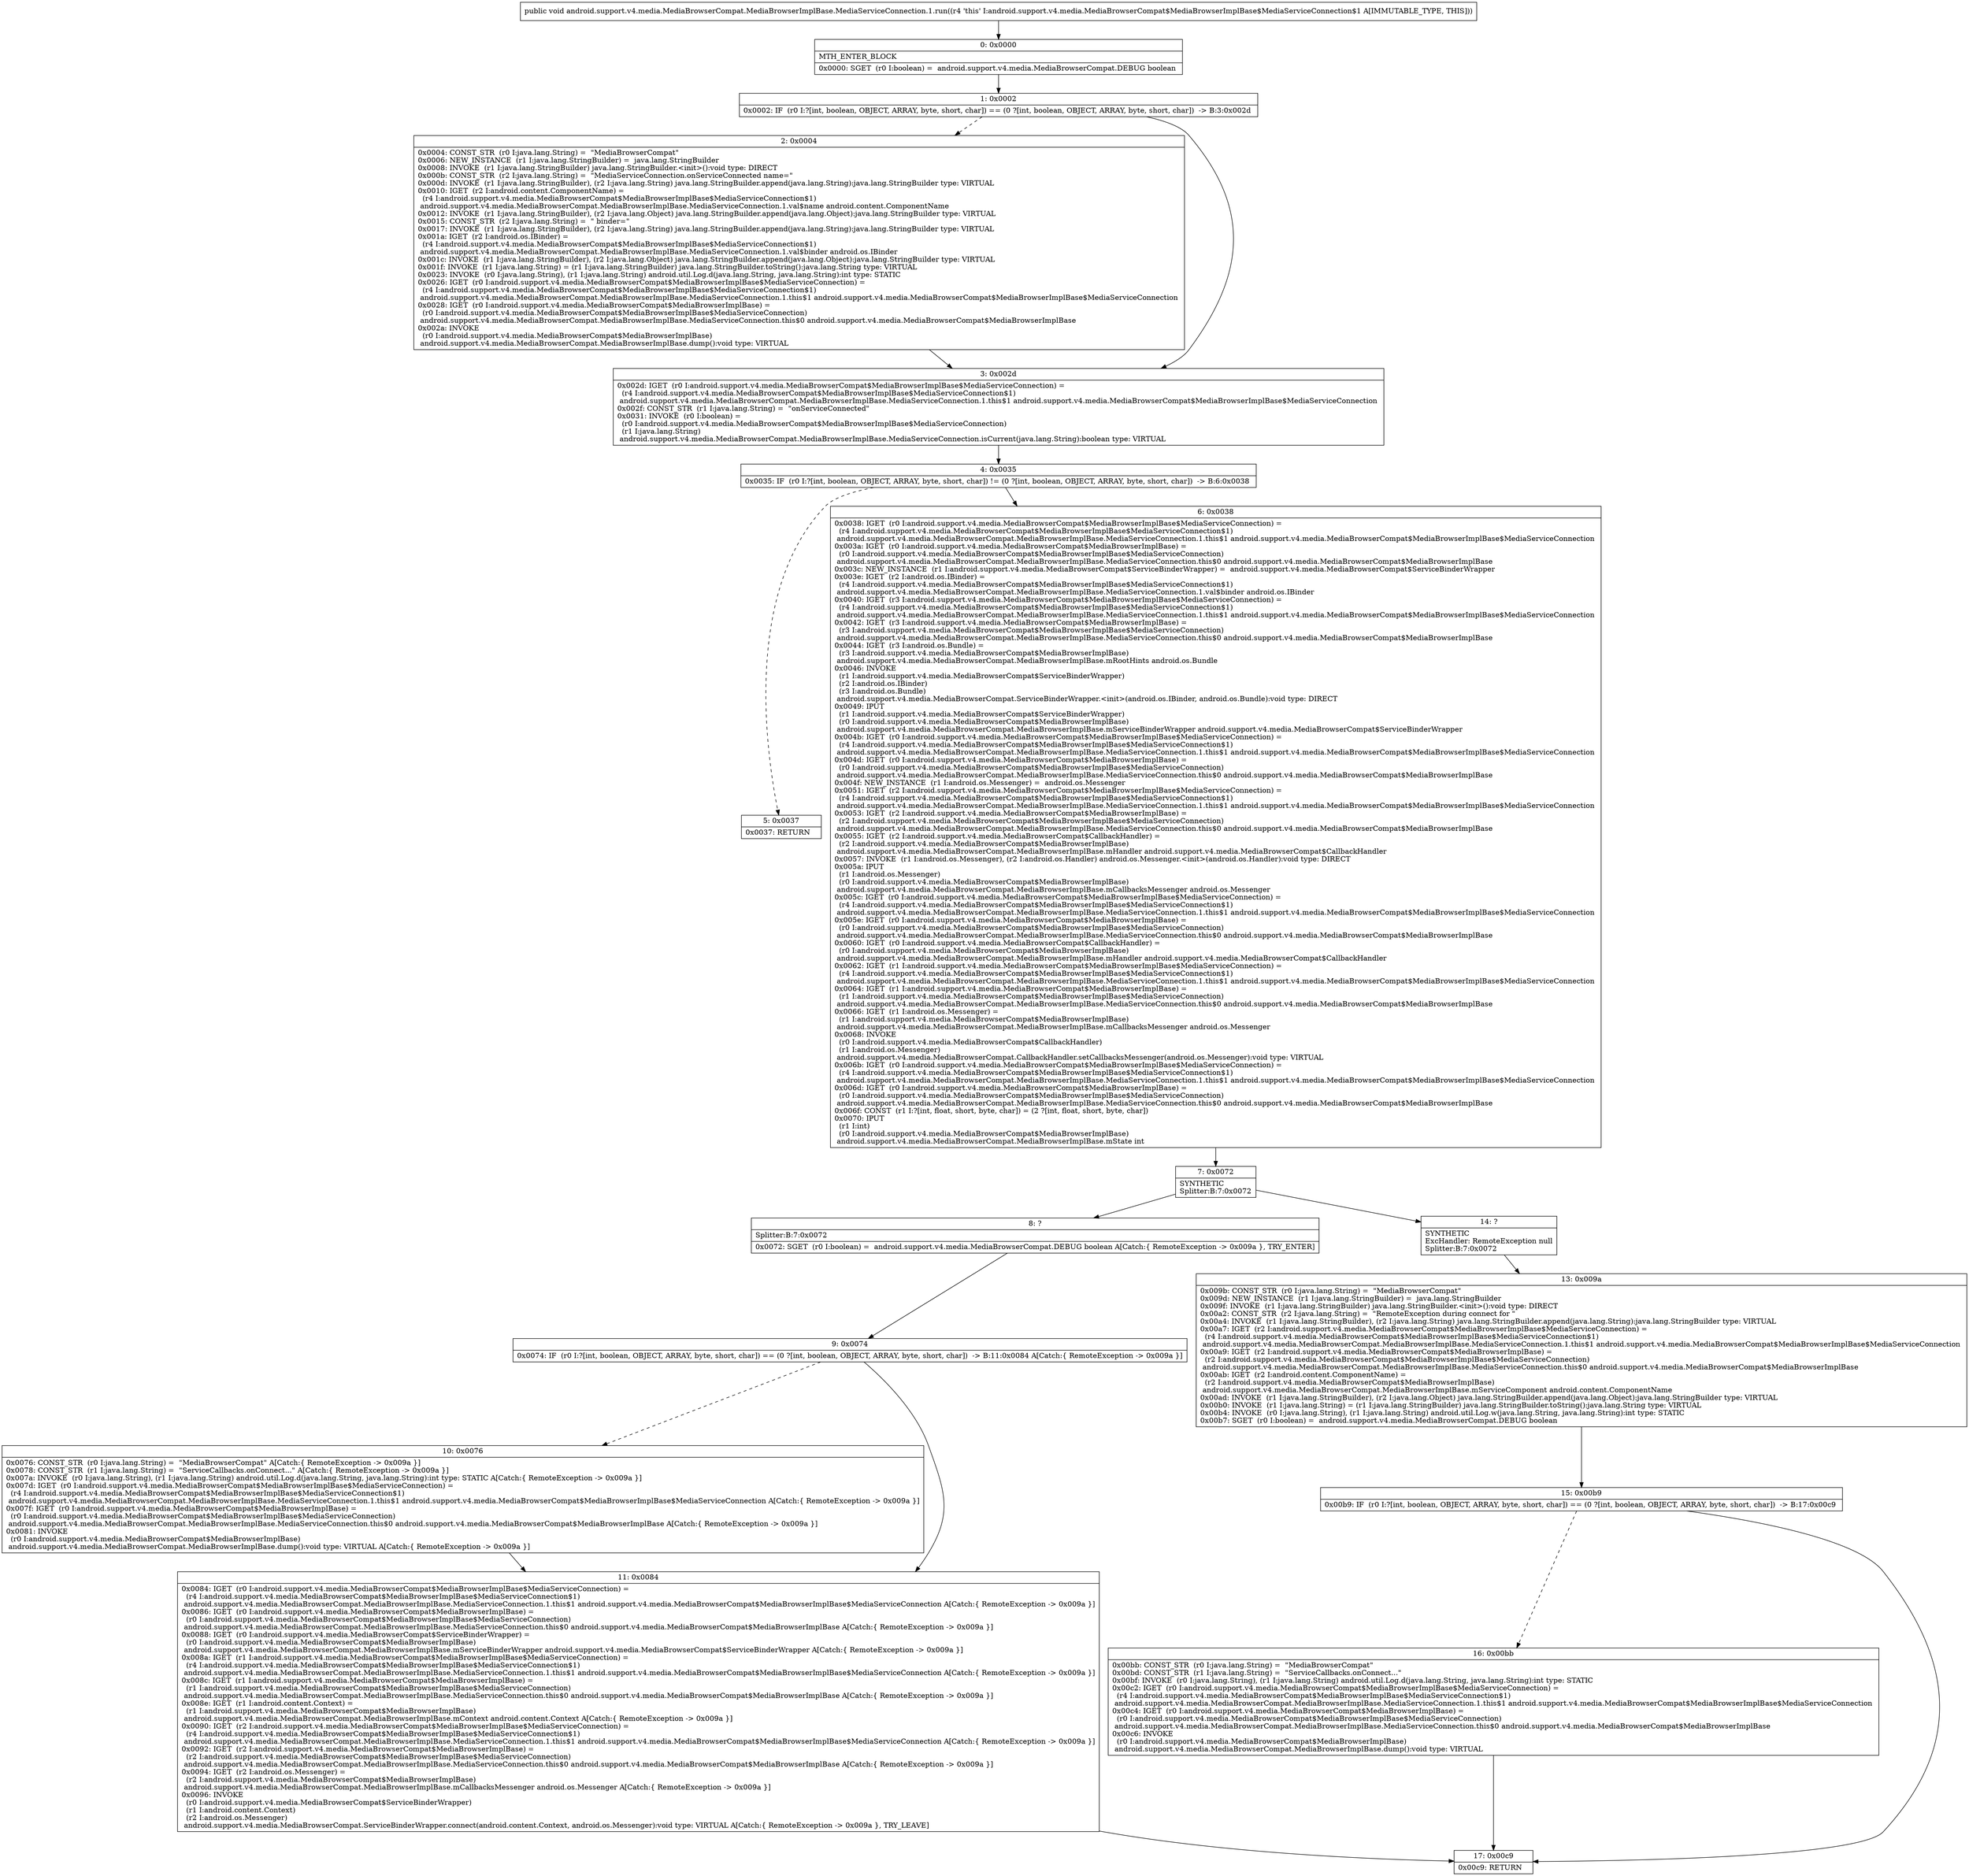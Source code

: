 digraph "CFG forandroid.support.v4.media.MediaBrowserCompat.MediaBrowserImplBase.MediaServiceConnection.1.run()V" {
Node_0 [shape=record,label="{0\:\ 0x0000|MTH_ENTER_BLOCK\l|0x0000: SGET  (r0 I:boolean) =  android.support.v4.media.MediaBrowserCompat.DEBUG boolean \l}"];
Node_1 [shape=record,label="{1\:\ 0x0002|0x0002: IF  (r0 I:?[int, boolean, OBJECT, ARRAY, byte, short, char]) == (0 ?[int, boolean, OBJECT, ARRAY, byte, short, char])  \-\> B:3:0x002d \l}"];
Node_2 [shape=record,label="{2\:\ 0x0004|0x0004: CONST_STR  (r0 I:java.lang.String) =  \"MediaBrowserCompat\" \l0x0006: NEW_INSTANCE  (r1 I:java.lang.StringBuilder) =  java.lang.StringBuilder \l0x0008: INVOKE  (r1 I:java.lang.StringBuilder) java.lang.StringBuilder.\<init\>():void type: DIRECT \l0x000b: CONST_STR  (r2 I:java.lang.String) =  \"MediaServiceConnection.onServiceConnected name=\" \l0x000d: INVOKE  (r1 I:java.lang.StringBuilder), (r2 I:java.lang.String) java.lang.StringBuilder.append(java.lang.String):java.lang.StringBuilder type: VIRTUAL \l0x0010: IGET  (r2 I:android.content.ComponentName) = \l  (r4 I:android.support.v4.media.MediaBrowserCompat$MediaBrowserImplBase$MediaServiceConnection$1)\l android.support.v4.media.MediaBrowserCompat.MediaBrowserImplBase.MediaServiceConnection.1.val$name android.content.ComponentName \l0x0012: INVOKE  (r1 I:java.lang.StringBuilder), (r2 I:java.lang.Object) java.lang.StringBuilder.append(java.lang.Object):java.lang.StringBuilder type: VIRTUAL \l0x0015: CONST_STR  (r2 I:java.lang.String) =  \" binder=\" \l0x0017: INVOKE  (r1 I:java.lang.StringBuilder), (r2 I:java.lang.String) java.lang.StringBuilder.append(java.lang.String):java.lang.StringBuilder type: VIRTUAL \l0x001a: IGET  (r2 I:android.os.IBinder) = \l  (r4 I:android.support.v4.media.MediaBrowserCompat$MediaBrowserImplBase$MediaServiceConnection$1)\l android.support.v4.media.MediaBrowserCompat.MediaBrowserImplBase.MediaServiceConnection.1.val$binder android.os.IBinder \l0x001c: INVOKE  (r1 I:java.lang.StringBuilder), (r2 I:java.lang.Object) java.lang.StringBuilder.append(java.lang.Object):java.lang.StringBuilder type: VIRTUAL \l0x001f: INVOKE  (r1 I:java.lang.String) = (r1 I:java.lang.StringBuilder) java.lang.StringBuilder.toString():java.lang.String type: VIRTUAL \l0x0023: INVOKE  (r0 I:java.lang.String), (r1 I:java.lang.String) android.util.Log.d(java.lang.String, java.lang.String):int type: STATIC \l0x0026: IGET  (r0 I:android.support.v4.media.MediaBrowserCompat$MediaBrowserImplBase$MediaServiceConnection) = \l  (r4 I:android.support.v4.media.MediaBrowserCompat$MediaBrowserImplBase$MediaServiceConnection$1)\l android.support.v4.media.MediaBrowserCompat.MediaBrowserImplBase.MediaServiceConnection.1.this$1 android.support.v4.media.MediaBrowserCompat$MediaBrowserImplBase$MediaServiceConnection \l0x0028: IGET  (r0 I:android.support.v4.media.MediaBrowserCompat$MediaBrowserImplBase) = \l  (r0 I:android.support.v4.media.MediaBrowserCompat$MediaBrowserImplBase$MediaServiceConnection)\l android.support.v4.media.MediaBrowserCompat.MediaBrowserImplBase.MediaServiceConnection.this$0 android.support.v4.media.MediaBrowserCompat$MediaBrowserImplBase \l0x002a: INVOKE  \l  (r0 I:android.support.v4.media.MediaBrowserCompat$MediaBrowserImplBase)\l android.support.v4.media.MediaBrowserCompat.MediaBrowserImplBase.dump():void type: VIRTUAL \l}"];
Node_3 [shape=record,label="{3\:\ 0x002d|0x002d: IGET  (r0 I:android.support.v4.media.MediaBrowserCompat$MediaBrowserImplBase$MediaServiceConnection) = \l  (r4 I:android.support.v4.media.MediaBrowserCompat$MediaBrowserImplBase$MediaServiceConnection$1)\l android.support.v4.media.MediaBrowserCompat.MediaBrowserImplBase.MediaServiceConnection.1.this$1 android.support.v4.media.MediaBrowserCompat$MediaBrowserImplBase$MediaServiceConnection \l0x002f: CONST_STR  (r1 I:java.lang.String) =  \"onServiceConnected\" \l0x0031: INVOKE  (r0 I:boolean) = \l  (r0 I:android.support.v4.media.MediaBrowserCompat$MediaBrowserImplBase$MediaServiceConnection)\l  (r1 I:java.lang.String)\l android.support.v4.media.MediaBrowserCompat.MediaBrowserImplBase.MediaServiceConnection.isCurrent(java.lang.String):boolean type: VIRTUAL \l}"];
Node_4 [shape=record,label="{4\:\ 0x0035|0x0035: IF  (r0 I:?[int, boolean, OBJECT, ARRAY, byte, short, char]) != (0 ?[int, boolean, OBJECT, ARRAY, byte, short, char])  \-\> B:6:0x0038 \l}"];
Node_5 [shape=record,label="{5\:\ 0x0037|0x0037: RETURN   \l}"];
Node_6 [shape=record,label="{6\:\ 0x0038|0x0038: IGET  (r0 I:android.support.v4.media.MediaBrowserCompat$MediaBrowserImplBase$MediaServiceConnection) = \l  (r4 I:android.support.v4.media.MediaBrowserCompat$MediaBrowserImplBase$MediaServiceConnection$1)\l android.support.v4.media.MediaBrowserCompat.MediaBrowserImplBase.MediaServiceConnection.1.this$1 android.support.v4.media.MediaBrowserCompat$MediaBrowserImplBase$MediaServiceConnection \l0x003a: IGET  (r0 I:android.support.v4.media.MediaBrowserCompat$MediaBrowserImplBase) = \l  (r0 I:android.support.v4.media.MediaBrowserCompat$MediaBrowserImplBase$MediaServiceConnection)\l android.support.v4.media.MediaBrowserCompat.MediaBrowserImplBase.MediaServiceConnection.this$0 android.support.v4.media.MediaBrowserCompat$MediaBrowserImplBase \l0x003c: NEW_INSTANCE  (r1 I:android.support.v4.media.MediaBrowserCompat$ServiceBinderWrapper) =  android.support.v4.media.MediaBrowserCompat$ServiceBinderWrapper \l0x003e: IGET  (r2 I:android.os.IBinder) = \l  (r4 I:android.support.v4.media.MediaBrowserCompat$MediaBrowserImplBase$MediaServiceConnection$1)\l android.support.v4.media.MediaBrowserCompat.MediaBrowserImplBase.MediaServiceConnection.1.val$binder android.os.IBinder \l0x0040: IGET  (r3 I:android.support.v4.media.MediaBrowserCompat$MediaBrowserImplBase$MediaServiceConnection) = \l  (r4 I:android.support.v4.media.MediaBrowserCompat$MediaBrowserImplBase$MediaServiceConnection$1)\l android.support.v4.media.MediaBrowserCompat.MediaBrowserImplBase.MediaServiceConnection.1.this$1 android.support.v4.media.MediaBrowserCompat$MediaBrowserImplBase$MediaServiceConnection \l0x0042: IGET  (r3 I:android.support.v4.media.MediaBrowserCompat$MediaBrowserImplBase) = \l  (r3 I:android.support.v4.media.MediaBrowserCompat$MediaBrowserImplBase$MediaServiceConnection)\l android.support.v4.media.MediaBrowserCompat.MediaBrowserImplBase.MediaServiceConnection.this$0 android.support.v4.media.MediaBrowserCompat$MediaBrowserImplBase \l0x0044: IGET  (r3 I:android.os.Bundle) = \l  (r3 I:android.support.v4.media.MediaBrowserCompat$MediaBrowserImplBase)\l android.support.v4.media.MediaBrowserCompat.MediaBrowserImplBase.mRootHints android.os.Bundle \l0x0046: INVOKE  \l  (r1 I:android.support.v4.media.MediaBrowserCompat$ServiceBinderWrapper)\l  (r2 I:android.os.IBinder)\l  (r3 I:android.os.Bundle)\l android.support.v4.media.MediaBrowserCompat.ServiceBinderWrapper.\<init\>(android.os.IBinder, android.os.Bundle):void type: DIRECT \l0x0049: IPUT  \l  (r1 I:android.support.v4.media.MediaBrowserCompat$ServiceBinderWrapper)\l  (r0 I:android.support.v4.media.MediaBrowserCompat$MediaBrowserImplBase)\l android.support.v4.media.MediaBrowserCompat.MediaBrowserImplBase.mServiceBinderWrapper android.support.v4.media.MediaBrowserCompat$ServiceBinderWrapper \l0x004b: IGET  (r0 I:android.support.v4.media.MediaBrowserCompat$MediaBrowserImplBase$MediaServiceConnection) = \l  (r4 I:android.support.v4.media.MediaBrowserCompat$MediaBrowserImplBase$MediaServiceConnection$1)\l android.support.v4.media.MediaBrowserCompat.MediaBrowserImplBase.MediaServiceConnection.1.this$1 android.support.v4.media.MediaBrowserCompat$MediaBrowserImplBase$MediaServiceConnection \l0x004d: IGET  (r0 I:android.support.v4.media.MediaBrowserCompat$MediaBrowserImplBase) = \l  (r0 I:android.support.v4.media.MediaBrowserCompat$MediaBrowserImplBase$MediaServiceConnection)\l android.support.v4.media.MediaBrowserCompat.MediaBrowserImplBase.MediaServiceConnection.this$0 android.support.v4.media.MediaBrowserCompat$MediaBrowserImplBase \l0x004f: NEW_INSTANCE  (r1 I:android.os.Messenger) =  android.os.Messenger \l0x0051: IGET  (r2 I:android.support.v4.media.MediaBrowserCompat$MediaBrowserImplBase$MediaServiceConnection) = \l  (r4 I:android.support.v4.media.MediaBrowserCompat$MediaBrowserImplBase$MediaServiceConnection$1)\l android.support.v4.media.MediaBrowserCompat.MediaBrowserImplBase.MediaServiceConnection.1.this$1 android.support.v4.media.MediaBrowserCompat$MediaBrowserImplBase$MediaServiceConnection \l0x0053: IGET  (r2 I:android.support.v4.media.MediaBrowserCompat$MediaBrowserImplBase) = \l  (r2 I:android.support.v4.media.MediaBrowserCompat$MediaBrowserImplBase$MediaServiceConnection)\l android.support.v4.media.MediaBrowserCompat.MediaBrowserImplBase.MediaServiceConnection.this$0 android.support.v4.media.MediaBrowserCompat$MediaBrowserImplBase \l0x0055: IGET  (r2 I:android.support.v4.media.MediaBrowserCompat$CallbackHandler) = \l  (r2 I:android.support.v4.media.MediaBrowserCompat$MediaBrowserImplBase)\l android.support.v4.media.MediaBrowserCompat.MediaBrowserImplBase.mHandler android.support.v4.media.MediaBrowserCompat$CallbackHandler \l0x0057: INVOKE  (r1 I:android.os.Messenger), (r2 I:android.os.Handler) android.os.Messenger.\<init\>(android.os.Handler):void type: DIRECT \l0x005a: IPUT  \l  (r1 I:android.os.Messenger)\l  (r0 I:android.support.v4.media.MediaBrowserCompat$MediaBrowserImplBase)\l android.support.v4.media.MediaBrowserCompat.MediaBrowserImplBase.mCallbacksMessenger android.os.Messenger \l0x005c: IGET  (r0 I:android.support.v4.media.MediaBrowserCompat$MediaBrowserImplBase$MediaServiceConnection) = \l  (r4 I:android.support.v4.media.MediaBrowserCompat$MediaBrowserImplBase$MediaServiceConnection$1)\l android.support.v4.media.MediaBrowserCompat.MediaBrowserImplBase.MediaServiceConnection.1.this$1 android.support.v4.media.MediaBrowserCompat$MediaBrowserImplBase$MediaServiceConnection \l0x005e: IGET  (r0 I:android.support.v4.media.MediaBrowserCompat$MediaBrowserImplBase) = \l  (r0 I:android.support.v4.media.MediaBrowserCompat$MediaBrowserImplBase$MediaServiceConnection)\l android.support.v4.media.MediaBrowserCompat.MediaBrowserImplBase.MediaServiceConnection.this$0 android.support.v4.media.MediaBrowserCompat$MediaBrowserImplBase \l0x0060: IGET  (r0 I:android.support.v4.media.MediaBrowserCompat$CallbackHandler) = \l  (r0 I:android.support.v4.media.MediaBrowserCompat$MediaBrowserImplBase)\l android.support.v4.media.MediaBrowserCompat.MediaBrowserImplBase.mHandler android.support.v4.media.MediaBrowserCompat$CallbackHandler \l0x0062: IGET  (r1 I:android.support.v4.media.MediaBrowserCompat$MediaBrowserImplBase$MediaServiceConnection) = \l  (r4 I:android.support.v4.media.MediaBrowserCompat$MediaBrowserImplBase$MediaServiceConnection$1)\l android.support.v4.media.MediaBrowserCompat.MediaBrowserImplBase.MediaServiceConnection.1.this$1 android.support.v4.media.MediaBrowserCompat$MediaBrowserImplBase$MediaServiceConnection \l0x0064: IGET  (r1 I:android.support.v4.media.MediaBrowserCompat$MediaBrowserImplBase) = \l  (r1 I:android.support.v4.media.MediaBrowserCompat$MediaBrowserImplBase$MediaServiceConnection)\l android.support.v4.media.MediaBrowserCompat.MediaBrowserImplBase.MediaServiceConnection.this$0 android.support.v4.media.MediaBrowserCompat$MediaBrowserImplBase \l0x0066: IGET  (r1 I:android.os.Messenger) = \l  (r1 I:android.support.v4.media.MediaBrowserCompat$MediaBrowserImplBase)\l android.support.v4.media.MediaBrowserCompat.MediaBrowserImplBase.mCallbacksMessenger android.os.Messenger \l0x0068: INVOKE  \l  (r0 I:android.support.v4.media.MediaBrowserCompat$CallbackHandler)\l  (r1 I:android.os.Messenger)\l android.support.v4.media.MediaBrowserCompat.CallbackHandler.setCallbacksMessenger(android.os.Messenger):void type: VIRTUAL \l0x006b: IGET  (r0 I:android.support.v4.media.MediaBrowserCompat$MediaBrowserImplBase$MediaServiceConnection) = \l  (r4 I:android.support.v4.media.MediaBrowserCompat$MediaBrowserImplBase$MediaServiceConnection$1)\l android.support.v4.media.MediaBrowserCompat.MediaBrowserImplBase.MediaServiceConnection.1.this$1 android.support.v4.media.MediaBrowserCompat$MediaBrowserImplBase$MediaServiceConnection \l0x006d: IGET  (r0 I:android.support.v4.media.MediaBrowserCompat$MediaBrowserImplBase) = \l  (r0 I:android.support.v4.media.MediaBrowserCompat$MediaBrowserImplBase$MediaServiceConnection)\l android.support.v4.media.MediaBrowserCompat.MediaBrowserImplBase.MediaServiceConnection.this$0 android.support.v4.media.MediaBrowserCompat$MediaBrowserImplBase \l0x006f: CONST  (r1 I:?[int, float, short, byte, char]) = (2 ?[int, float, short, byte, char]) \l0x0070: IPUT  \l  (r1 I:int)\l  (r0 I:android.support.v4.media.MediaBrowserCompat$MediaBrowserImplBase)\l android.support.v4.media.MediaBrowserCompat.MediaBrowserImplBase.mState int \l}"];
Node_7 [shape=record,label="{7\:\ 0x0072|SYNTHETIC\lSplitter:B:7:0x0072\l}"];
Node_8 [shape=record,label="{8\:\ ?|Splitter:B:7:0x0072\l|0x0072: SGET  (r0 I:boolean) =  android.support.v4.media.MediaBrowserCompat.DEBUG boolean A[Catch:\{ RemoteException \-\> 0x009a \}, TRY_ENTER]\l}"];
Node_9 [shape=record,label="{9\:\ 0x0074|0x0074: IF  (r0 I:?[int, boolean, OBJECT, ARRAY, byte, short, char]) == (0 ?[int, boolean, OBJECT, ARRAY, byte, short, char])  \-\> B:11:0x0084 A[Catch:\{ RemoteException \-\> 0x009a \}]\l}"];
Node_10 [shape=record,label="{10\:\ 0x0076|0x0076: CONST_STR  (r0 I:java.lang.String) =  \"MediaBrowserCompat\" A[Catch:\{ RemoteException \-\> 0x009a \}]\l0x0078: CONST_STR  (r1 I:java.lang.String) =  \"ServiceCallbacks.onConnect...\" A[Catch:\{ RemoteException \-\> 0x009a \}]\l0x007a: INVOKE  (r0 I:java.lang.String), (r1 I:java.lang.String) android.util.Log.d(java.lang.String, java.lang.String):int type: STATIC A[Catch:\{ RemoteException \-\> 0x009a \}]\l0x007d: IGET  (r0 I:android.support.v4.media.MediaBrowserCompat$MediaBrowserImplBase$MediaServiceConnection) = \l  (r4 I:android.support.v4.media.MediaBrowserCompat$MediaBrowserImplBase$MediaServiceConnection$1)\l android.support.v4.media.MediaBrowserCompat.MediaBrowserImplBase.MediaServiceConnection.1.this$1 android.support.v4.media.MediaBrowserCompat$MediaBrowserImplBase$MediaServiceConnection A[Catch:\{ RemoteException \-\> 0x009a \}]\l0x007f: IGET  (r0 I:android.support.v4.media.MediaBrowserCompat$MediaBrowserImplBase) = \l  (r0 I:android.support.v4.media.MediaBrowserCompat$MediaBrowserImplBase$MediaServiceConnection)\l android.support.v4.media.MediaBrowserCompat.MediaBrowserImplBase.MediaServiceConnection.this$0 android.support.v4.media.MediaBrowserCompat$MediaBrowserImplBase A[Catch:\{ RemoteException \-\> 0x009a \}]\l0x0081: INVOKE  \l  (r0 I:android.support.v4.media.MediaBrowserCompat$MediaBrowserImplBase)\l android.support.v4.media.MediaBrowserCompat.MediaBrowserImplBase.dump():void type: VIRTUAL A[Catch:\{ RemoteException \-\> 0x009a \}]\l}"];
Node_11 [shape=record,label="{11\:\ 0x0084|0x0084: IGET  (r0 I:android.support.v4.media.MediaBrowserCompat$MediaBrowserImplBase$MediaServiceConnection) = \l  (r4 I:android.support.v4.media.MediaBrowserCompat$MediaBrowserImplBase$MediaServiceConnection$1)\l android.support.v4.media.MediaBrowserCompat.MediaBrowserImplBase.MediaServiceConnection.1.this$1 android.support.v4.media.MediaBrowserCompat$MediaBrowserImplBase$MediaServiceConnection A[Catch:\{ RemoteException \-\> 0x009a \}]\l0x0086: IGET  (r0 I:android.support.v4.media.MediaBrowserCompat$MediaBrowserImplBase) = \l  (r0 I:android.support.v4.media.MediaBrowserCompat$MediaBrowserImplBase$MediaServiceConnection)\l android.support.v4.media.MediaBrowserCompat.MediaBrowserImplBase.MediaServiceConnection.this$0 android.support.v4.media.MediaBrowserCompat$MediaBrowserImplBase A[Catch:\{ RemoteException \-\> 0x009a \}]\l0x0088: IGET  (r0 I:android.support.v4.media.MediaBrowserCompat$ServiceBinderWrapper) = \l  (r0 I:android.support.v4.media.MediaBrowserCompat$MediaBrowserImplBase)\l android.support.v4.media.MediaBrowserCompat.MediaBrowserImplBase.mServiceBinderWrapper android.support.v4.media.MediaBrowserCompat$ServiceBinderWrapper A[Catch:\{ RemoteException \-\> 0x009a \}]\l0x008a: IGET  (r1 I:android.support.v4.media.MediaBrowserCompat$MediaBrowserImplBase$MediaServiceConnection) = \l  (r4 I:android.support.v4.media.MediaBrowserCompat$MediaBrowserImplBase$MediaServiceConnection$1)\l android.support.v4.media.MediaBrowserCompat.MediaBrowserImplBase.MediaServiceConnection.1.this$1 android.support.v4.media.MediaBrowserCompat$MediaBrowserImplBase$MediaServiceConnection A[Catch:\{ RemoteException \-\> 0x009a \}]\l0x008c: IGET  (r1 I:android.support.v4.media.MediaBrowserCompat$MediaBrowserImplBase) = \l  (r1 I:android.support.v4.media.MediaBrowserCompat$MediaBrowserImplBase$MediaServiceConnection)\l android.support.v4.media.MediaBrowserCompat.MediaBrowserImplBase.MediaServiceConnection.this$0 android.support.v4.media.MediaBrowserCompat$MediaBrowserImplBase A[Catch:\{ RemoteException \-\> 0x009a \}]\l0x008e: IGET  (r1 I:android.content.Context) = \l  (r1 I:android.support.v4.media.MediaBrowserCompat$MediaBrowserImplBase)\l android.support.v4.media.MediaBrowserCompat.MediaBrowserImplBase.mContext android.content.Context A[Catch:\{ RemoteException \-\> 0x009a \}]\l0x0090: IGET  (r2 I:android.support.v4.media.MediaBrowserCompat$MediaBrowserImplBase$MediaServiceConnection) = \l  (r4 I:android.support.v4.media.MediaBrowserCompat$MediaBrowserImplBase$MediaServiceConnection$1)\l android.support.v4.media.MediaBrowserCompat.MediaBrowserImplBase.MediaServiceConnection.1.this$1 android.support.v4.media.MediaBrowserCompat$MediaBrowserImplBase$MediaServiceConnection A[Catch:\{ RemoteException \-\> 0x009a \}]\l0x0092: IGET  (r2 I:android.support.v4.media.MediaBrowserCompat$MediaBrowserImplBase) = \l  (r2 I:android.support.v4.media.MediaBrowserCompat$MediaBrowserImplBase$MediaServiceConnection)\l android.support.v4.media.MediaBrowserCompat.MediaBrowserImplBase.MediaServiceConnection.this$0 android.support.v4.media.MediaBrowserCompat$MediaBrowserImplBase A[Catch:\{ RemoteException \-\> 0x009a \}]\l0x0094: IGET  (r2 I:android.os.Messenger) = \l  (r2 I:android.support.v4.media.MediaBrowserCompat$MediaBrowserImplBase)\l android.support.v4.media.MediaBrowserCompat.MediaBrowserImplBase.mCallbacksMessenger android.os.Messenger A[Catch:\{ RemoteException \-\> 0x009a \}]\l0x0096: INVOKE  \l  (r0 I:android.support.v4.media.MediaBrowserCompat$ServiceBinderWrapper)\l  (r1 I:android.content.Context)\l  (r2 I:android.os.Messenger)\l android.support.v4.media.MediaBrowserCompat.ServiceBinderWrapper.connect(android.content.Context, android.os.Messenger):void type: VIRTUAL A[Catch:\{ RemoteException \-\> 0x009a \}, TRY_LEAVE]\l}"];
Node_13 [shape=record,label="{13\:\ 0x009a|0x009b: CONST_STR  (r0 I:java.lang.String) =  \"MediaBrowserCompat\" \l0x009d: NEW_INSTANCE  (r1 I:java.lang.StringBuilder) =  java.lang.StringBuilder \l0x009f: INVOKE  (r1 I:java.lang.StringBuilder) java.lang.StringBuilder.\<init\>():void type: DIRECT \l0x00a2: CONST_STR  (r2 I:java.lang.String) =  \"RemoteException during connect for \" \l0x00a4: INVOKE  (r1 I:java.lang.StringBuilder), (r2 I:java.lang.String) java.lang.StringBuilder.append(java.lang.String):java.lang.StringBuilder type: VIRTUAL \l0x00a7: IGET  (r2 I:android.support.v4.media.MediaBrowserCompat$MediaBrowserImplBase$MediaServiceConnection) = \l  (r4 I:android.support.v4.media.MediaBrowserCompat$MediaBrowserImplBase$MediaServiceConnection$1)\l android.support.v4.media.MediaBrowserCompat.MediaBrowserImplBase.MediaServiceConnection.1.this$1 android.support.v4.media.MediaBrowserCompat$MediaBrowserImplBase$MediaServiceConnection \l0x00a9: IGET  (r2 I:android.support.v4.media.MediaBrowserCompat$MediaBrowserImplBase) = \l  (r2 I:android.support.v4.media.MediaBrowserCompat$MediaBrowserImplBase$MediaServiceConnection)\l android.support.v4.media.MediaBrowserCompat.MediaBrowserImplBase.MediaServiceConnection.this$0 android.support.v4.media.MediaBrowserCompat$MediaBrowserImplBase \l0x00ab: IGET  (r2 I:android.content.ComponentName) = \l  (r2 I:android.support.v4.media.MediaBrowserCompat$MediaBrowserImplBase)\l android.support.v4.media.MediaBrowserCompat.MediaBrowserImplBase.mServiceComponent android.content.ComponentName \l0x00ad: INVOKE  (r1 I:java.lang.StringBuilder), (r2 I:java.lang.Object) java.lang.StringBuilder.append(java.lang.Object):java.lang.StringBuilder type: VIRTUAL \l0x00b0: INVOKE  (r1 I:java.lang.String) = (r1 I:java.lang.StringBuilder) java.lang.StringBuilder.toString():java.lang.String type: VIRTUAL \l0x00b4: INVOKE  (r0 I:java.lang.String), (r1 I:java.lang.String) android.util.Log.w(java.lang.String, java.lang.String):int type: STATIC \l0x00b7: SGET  (r0 I:boolean) =  android.support.v4.media.MediaBrowserCompat.DEBUG boolean \l}"];
Node_14 [shape=record,label="{14\:\ ?|SYNTHETIC\lExcHandler: RemoteException null\lSplitter:B:7:0x0072\l}"];
Node_15 [shape=record,label="{15\:\ 0x00b9|0x00b9: IF  (r0 I:?[int, boolean, OBJECT, ARRAY, byte, short, char]) == (0 ?[int, boolean, OBJECT, ARRAY, byte, short, char])  \-\> B:17:0x00c9 \l}"];
Node_16 [shape=record,label="{16\:\ 0x00bb|0x00bb: CONST_STR  (r0 I:java.lang.String) =  \"MediaBrowserCompat\" \l0x00bd: CONST_STR  (r1 I:java.lang.String) =  \"ServiceCallbacks.onConnect...\" \l0x00bf: INVOKE  (r0 I:java.lang.String), (r1 I:java.lang.String) android.util.Log.d(java.lang.String, java.lang.String):int type: STATIC \l0x00c2: IGET  (r0 I:android.support.v4.media.MediaBrowserCompat$MediaBrowserImplBase$MediaServiceConnection) = \l  (r4 I:android.support.v4.media.MediaBrowserCompat$MediaBrowserImplBase$MediaServiceConnection$1)\l android.support.v4.media.MediaBrowserCompat.MediaBrowserImplBase.MediaServiceConnection.1.this$1 android.support.v4.media.MediaBrowserCompat$MediaBrowserImplBase$MediaServiceConnection \l0x00c4: IGET  (r0 I:android.support.v4.media.MediaBrowserCompat$MediaBrowserImplBase) = \l  (r0 I:android.support.v4.media.MediaBrowserCompat$MediaBrowserImplBase$MediaServiceConnection)\l android.support.v4.media.MediaBrowserCompat.MediaBrowserImplBase.MediaServiceConnection.this$0 android.support.v4.media.MediaBrowserCompat$MediaBrowserImplBase \l0x00c6: INVOKE  \l  (r0 I:android.support.v4.media.MediaBrowserCompat$MediaBrowserImplBase)\l android.support.v4.media.MediaBrowserCompat.MediaBrowserImplBase.dump():void type: VIRTUAL \l}"];
Node_17 [shape=record,label="{17\:\ 0x00c9|0x00c9: RETURN   \l}"];
MethodNode[shape=record,label="{public void android.support.v4.media.MediaBrowserCompat.MediaBrowserImplBase.MediaServiceConnection.1.run((r4 'this' I:android.support.v4.media.MediaBrowserCompat$MediaBrowserImplBase$MediaServiceConnection$1 A[IMMUTABLE_TYPE, THIS])) }"];
MethodNode -> Node_0;
Node_0 -> Node_1;
Node_1 -> Node_2[style=dashed];
Node_1 -> Node_3;
Node_2 -> Node_3;
Node_3 -> Node_4;
Node_4 -> Node_5[style=dashed];
Node_4 -> Node_6;
Node_6 -> Node_7;
Node_7 -> Node_8;
Node_7 -> Node_14;
Node_8 -> Node_9;
Node_9 -> Node_10[style=dashed];
Node_9 -> Node_11;
Node_10 -> Node_11;
Node_11 -> Node_17;
Node_13 -> Node_15;
Node_14 -> Node_13;
Node_15 -> Node_16[style=dashed];
Node_15 -> Node_17;
Node_16 -> Node_17;
}

